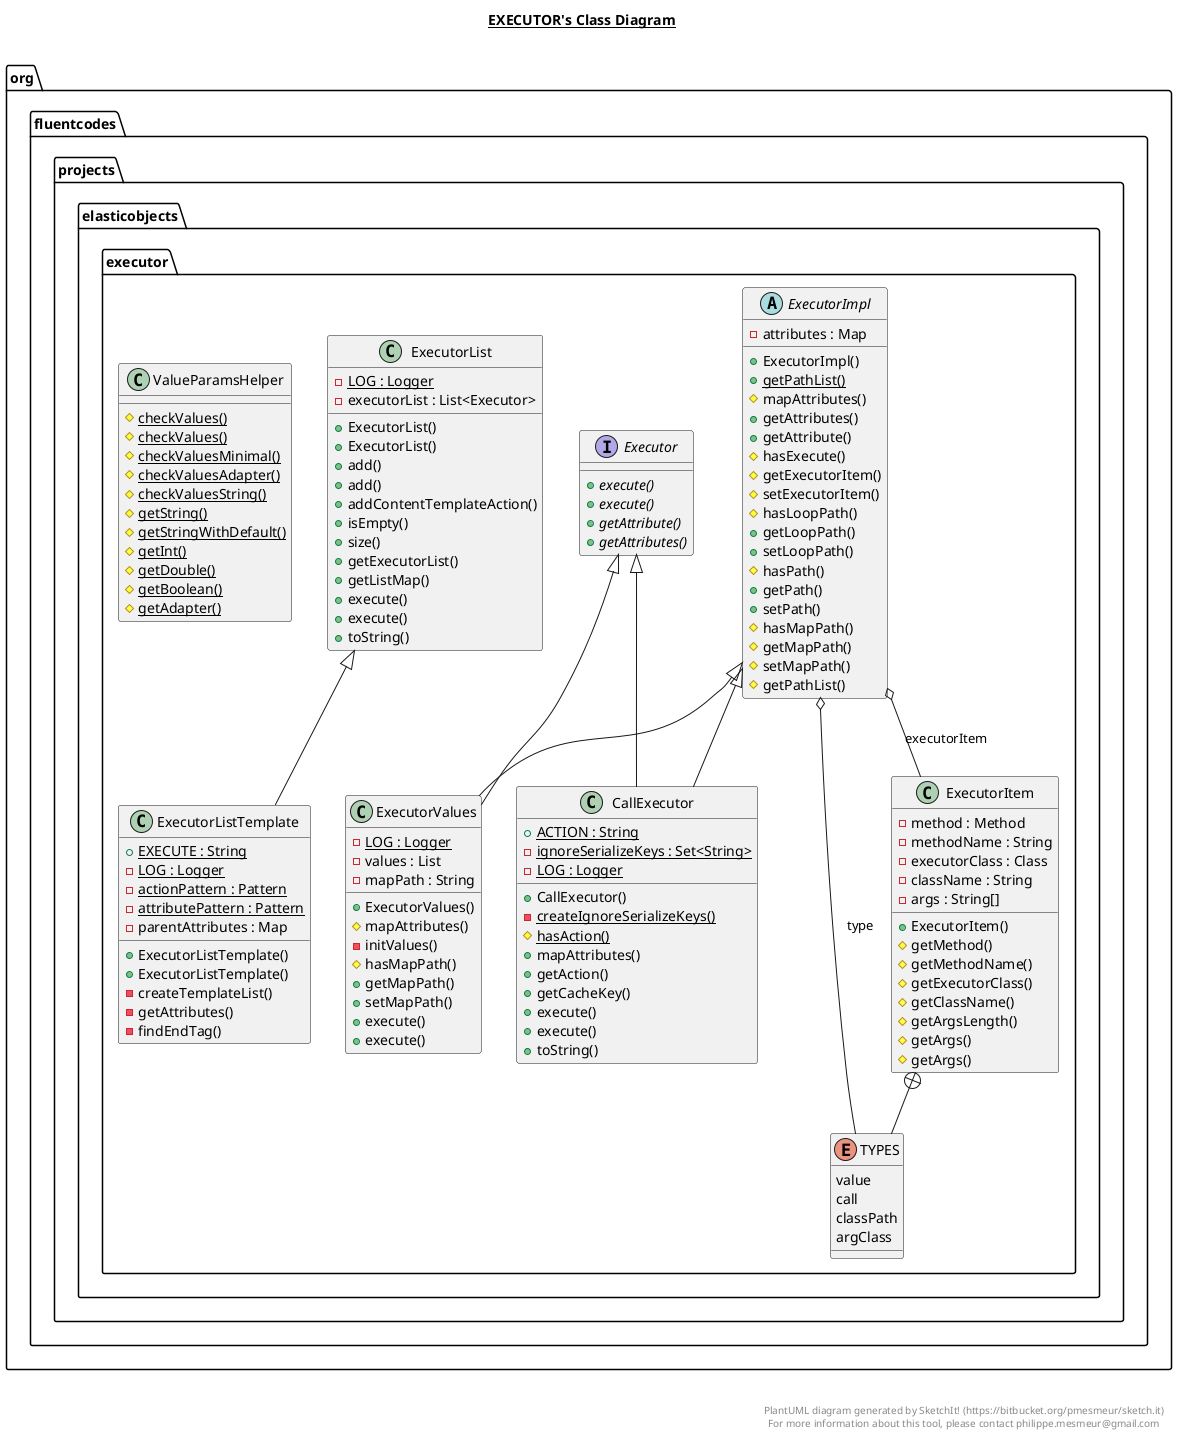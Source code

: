@startuml

title __EXECUTOR's Class Diagram__\n

  package org.fluentcodes.projects.elasticobjects {
    package org.fluentcodes.projects.elasticobjects.executor {
      class CallExecutor {
          {static} + ACTION : String
          {static} - ignoreSerializeKeys : Set<String>
          {static} - LOG : Logger
          + CallExecutor()
          {static} - createIgnoreSerializeKeys()
          {static} # hasAction()
          + mapAttributes()
          + getAction()
          + getCacheKey()
          + execute()
          + execute()
          + toString()
      }
    }
  }
  

  package org.fluentcodes.projects.elasticobjects {
    package org.fluentcodes.projects.elasticobjects.executor {
      interface Executor {
          {abstract} + execute()
          {abstract} + execute()
          {abstract} + getAttribute()
          {abstract} + getAttributes()
      }
    }
  }
  

  package org.fluentcodes.projects.elasticobjects {
    package org.fluentcodes.projects.elasticobjects.executor {
      abstract class ExecutorImpl {
          - attributes : Map
          + ExecutorImpl()
          {static} + getPathList()
          # mapAttributes()
          + getAttributes()
          + getAttribute()
          # hasExecute()
          # getExecutorItem()
          # setExecutorItem()
          # hasLoopPath()
          + getLoopPath()
          + setLoopPath()
          # hasPath()
          + getPath()
          + setPath()
          # hasMapPath()
          # getMapPath()
          # setMapPath()
          # getPathList()
      }
    }
  }
  

  package org.fluentcodes.projects.elasticobjects {
    package org.fluentcodes.projects.elasticobjects.executor {
      class ExecutorItem {
          - method : Method
          - methodName : String
          - executorClass : Class
          - className : String
          - args : String[]
          + ExecutorItem()
          # getMethod()
          # getMethodName()
          # getExecutorClass()
          # getClassName()
          # getArgsLength()
          # getArgs()
          # getArgs()
      }
    }
  }
  

  package org.fluentcodes.projects.elasticobjects {
    package org.fluentcodes.projects.elasticobjects.executor {
      enum TYPES {
        value
        call
        classPath
        argClass
      }
    }
  }
  

  package org.fluentcodes.projects.elasticobjects {
    package org.fluentcodes.projects.elasticobjects.executor {
      class ExecutorList {
          {static} - LOG : Logger
          - executorList : List<Executor>
          + ExecutorList()
          + ExecutorList()
          + add()
          + add()
          + addContentTemplateAction()
          + isEmpty()
          + size()
          + getExecutorList()
          + getListMap()
          + execute()
          + execute()
          + toString()
      }
    }
  }
  

  package org.fluentcodes.projects.elasticobjects {
    package org.fluentcodes.projects.elasticobjects.executor {
      class ExecutorListTemplate {
          {static} + EXECUTE : String
          {static} - LOG : Logger
          {static} - actionPattern : Pattern
          {static} - attributePattern : Pattern
          - parentAttributes : Map
          + ExecutorListTemplate()
          + ExecutorListTemplate()
          - createTemplateList()
          - getAttributes()
          - findEndTag()
      }
    }
  }
  

  package org.fluentcodes.projects.elasticobjects {
    package org.fluentcodes.projects.elasticobjects.executor {
      class ExecutorValues {
          {static} - LOG : Logger
          - values : List
          - mapPath : String
          + ExecutorValues()
          # mapAttributes()
          - initValues()
          # hasMapPath()
          + getMapPath()
          + setMapPath()
          + execute()
          + execute()
      }
    }
  }
  

  package org.fluentcodes.projects.elasticobjects {
    package org.fluentcodes.projects.elasticobjects.executor {
      class ValueParamsHelper {
          {static} # checkValues()
          {static} # checkValues()
          {static} # checkValuesMinimal()
          {static} # checkValuesAdapter()
          {static} # checkValuesString()
          {static} # getString()
          {static} # getStringWithDefault()
          {static} # getInt()
          {static} # getDouble()
          {static} # getBoolean()
          {static} # getAdapter()
      }
    }
  }
  

  CallExecutor -up-|> Executor
  CallExecutor -up-|> ExecutorImpl
  ExecutorImpl o-- ExecutorItem : executorItem
  ExecutorImpl o-- TYPES : type
  ExecutorItem +-down- TYPES
  ExecutorListTemplate -up-|> ExecutorList
  ExecutorValues -up-|> Executor
  ExecutorValues -up-|> ExecutorImpl


right footer


PlantUML diagram generated by SketchIt! (https://bitbucket.org/pmesmeur/sketch.it)
For more information about this tool, please contact philippe.mesmeur@gmail.com
endfooter

@enduml

